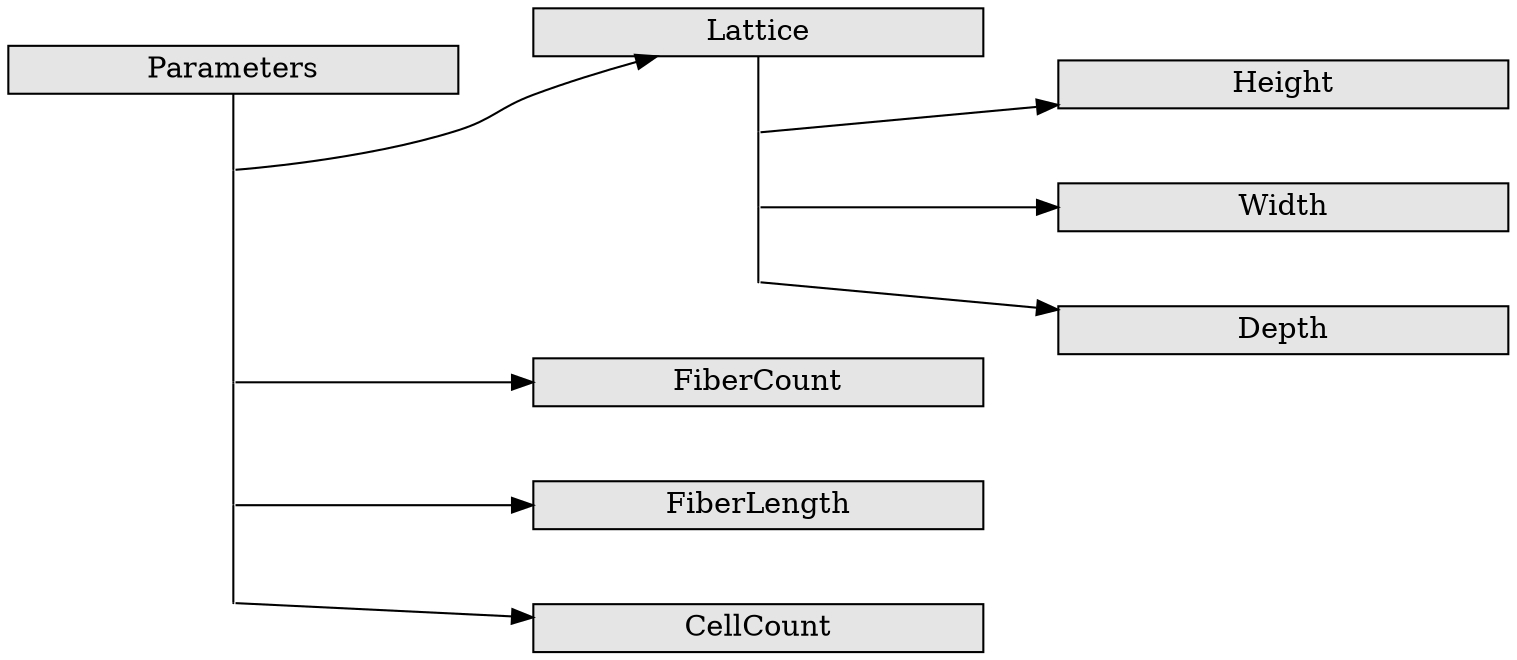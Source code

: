 digraph tree
{
    nodesep=0.5;
   
    rankdir=LR;    
    fixedsize=true;          
    node [style="filled", width=0, height=0, shape=box, fillcolor="#E5E5E5", concentrate=true]
 
    param [label="Parameters" shape=box, width=3]

    param_lattice [shape=point]
    lattice [label="Lattice", width=3]
    param_lattice -> lattice

    lattice_lheight [shape=point]
    lheight [label="Height", width=3]
    lattice_lheight -> lheight

    lattice_lwidth [shape=point]
    lwidth [label="Width", width=3]
    lattice_lwidth -> lwidth

    lattice_ldepth [shape=point]
    ldepth [label="Depth", width=3]
    lattice_ldepth -> ldepth

    {
        rank=same;
        lattice -> lattice_lheight -> lattice_lwidth -> lattice_ldepth [arrowhead=none]
    }

    param_fibcount [shape=point]
    fibcount [label="FiberCount", width=3]
    param_fibcount -> fibcount

    param_fiblength [shape=point]
    fiblength [label="FiberLength", width=3]
    param_fiblength -> fiblength

    param_cellcount [shape=point]
    cellcount [label="CellCount", width=3]
    param_cellcount -> cellcount
 
    {
        rank=same;
        param -> param_lattice -> param_fibcount -> param_fiblength -> param_cellcount [arrowhead=none]
    }
}
